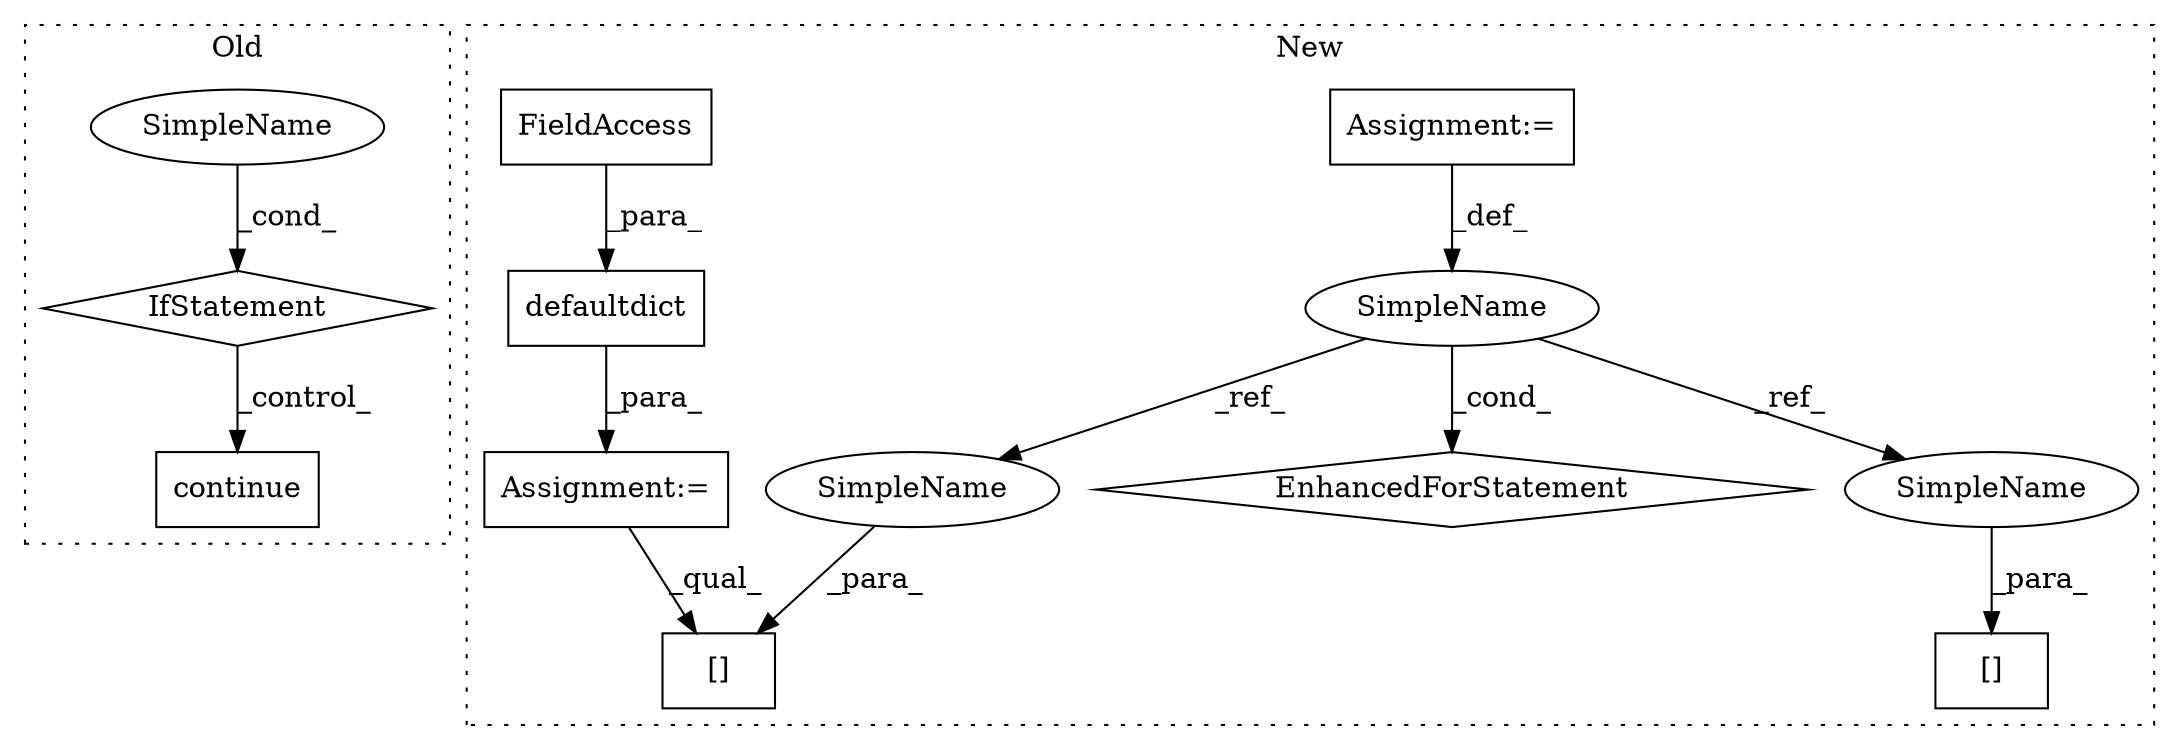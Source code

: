 digraph G {
subgraph cluster0 {
1 [label="continue" a="18" s="2260" l="9" shape="box"];
4 [label="IfStatement" a="25" s="2210,2246" l="4,2" shape="diamond"];
9 [label="SimpleName" a="42" s="" l="" shape="ellipse"];
label = "Old";
style="dotted";
}
subgraph cluster1 {
2 [label="defaultdict" a="32" s="2591,2607" l="12,1" shape="box"];
3 [label="FieldAccess" a="22" s="2603" l="4" shape="box"];
5 [label="[]" a="2" s="2980,3003" l="18,1" shape="box"];
6 [label="SimpleName" a="42" s="2674" l="5" shape="ellipse"];
7 [label="EnhancedForStatement" a="70" s="2614,2689" l="53,2" shape="diamond"];
8 [label="[]" a="2" s="2860,2873" l="8,1" shape="box"];
10 [label="Assignment:=" a="7" s="2590" l="1" shape="box"];
11 [label="Assignment:=" a="7" s="2614,2689" l="53,2" shape="box"];
12 [label="SimpleName" a="42" s="2998" l="5" shape="ellipse"];
13 [label="SimpleName" a="42" s="2868" l="5" shape="ellipse"];
label = "New";
style="dotted";
}
2 -> 10 [label="_para_"];
3 -> 2 [label="_para_"];
4 -> 1 [label="_control_"];
6 -> 13 [label="_ref_"];
6 -> 12 [label="_ref_"];
6 -> 7 [label="_cond_"];
9 -> 4 [label="_cond_"];
10 -> 5 [label="_qual_"];
11 -> 6 [label="_def_"];
12 -> 5 [label="_para_"];
13 -> 8 [label="_para_"];
}